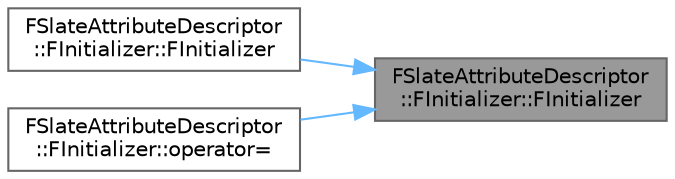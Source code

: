 digraph "FSlateAttributeDescriptor::FInitializer::FInitializer"
{
 // INTERACTIVE_SVG=YES
 // LATEX_PDF_SIZE
  bgcolor="transparent";
  edge [fontname=Helvetica,fontsize=10,labelfontname=Helvetica,labelfontsize=10];
  node [fontname=Helvetica,fontsize=10,shape=box,height=0.2,width=0.4];
  rankdir="RL";
  Node1 [id="Node000001",label="FSlateAttributeDescriptor\l::FInitializer::FInitializer",height=0.2,width=0.4,color="gray40", fillcolor="grey60", style="filled", fontcolor="black",tooltip=" "];
  Node1 -> Node2 [id="edge1_Node000001_Node000002",dir="back",color="steelblue1",style="solid",tooltip=" "];
  Node2 [id="Node000002",label="FSlateAttributeDescriptor\l::FInitializer::FInitializer",height=0.2,width=0.4,color="grey40", fillcolor="white", style="filled",URL="$d1/d25/structFSlateAttributeDescriptor_1_1FInitializer.html#a17fca645c0fd50f1ed9681244201d360",tooltip=" "];
  Node1 -> Node3 [id="edge2_Node000001_Node000003",dir="back",color="steelblue1",style="solid",tooltip=" "];
  Node3 [id="Node000003",label="FSlateAttributeDescriptor\l::FInitializer::operator=",height=0.2,width=0.4,color="grey40", fillcolor="white", style="filled",URL="$d1/d25/structFSlateAttributeDescriptor_1_1FInitializer.html#a1ee5bc6185c2b893435546d5baa25cc8",tooltip=" "];
}
